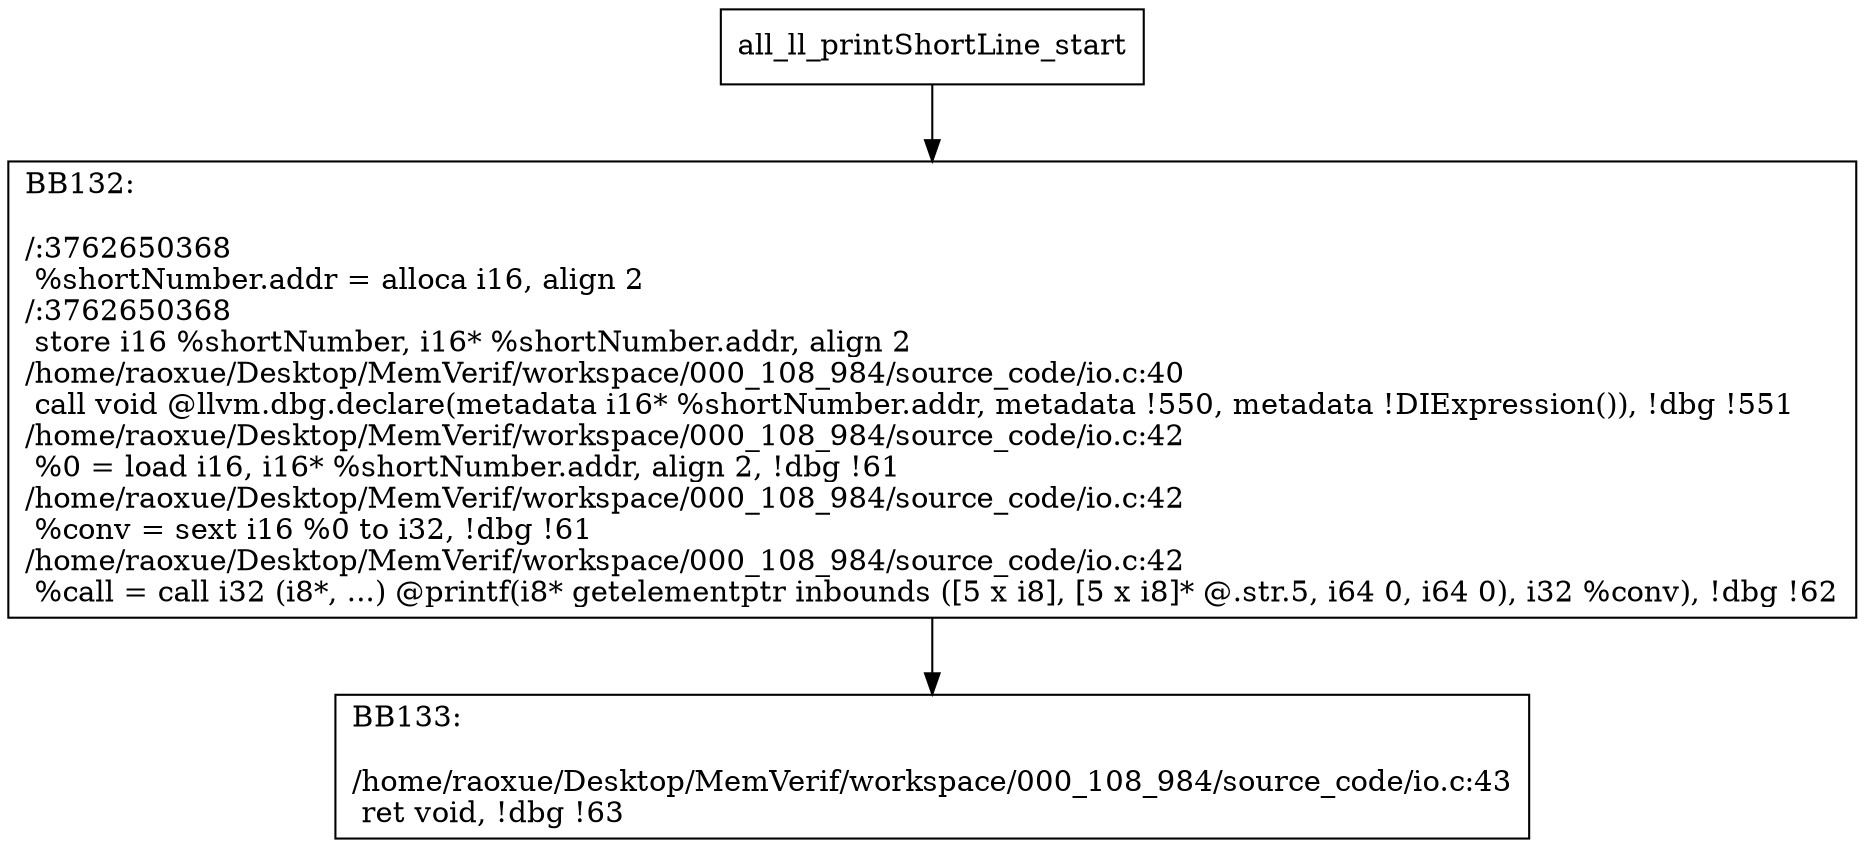 digraph "CFG for'all_ll_printShortLine' function" {
	BBall_ll_printShortLine_start[shape=record,label="{all_ll_printShortLine_start}"];
	BBall_ll_printShortLine_start-> all_ll_printShortLineBB132;
	all_ll_printShortLineBB132 [shape=record, label="{BB132:\l\l/:3762650368\l
  %shortNumber.addr = alloca i16, align 2\l
/:3762650368\l
  store i16 %shortNumber, i16* %shortNumber.addr, align 2\l
/home/raoxue/Desktop/MemVerif/workspace/000_108_984/source_code/io.c:40\l
  call void @llvm.dbg.declare(metadata i16* %shortNumber.addr, metadata !550, metadata !DIExpression()), !dbg !551\l
/home/raoxue/Desktop/MemVerif/workspace/000_108_984/source_code/io.c:42\l
  %0 = load i16, i16* %shortNumber.addr, align 2, !dbg !61\l
/home/raoxue/Desktop/MemVerif/workspace/000_108_984/source_code/io.c:42\l
  %conv = sext i16 %0 to i32, !dbg !61\l
/home/raoxue/Desktop/MemVerif/workspace/000_108_984/source_code/io.c:42\l
  %call = call i32 (i8*, ...) @printf(i8* getelementptr inbounds ([5 x i8], [5 x i8]* @.str.5, i64 0, i64 0), i32 %conv), !dbg !62\l
}"];
	all_ll_printShortLineBB132-> all_ll_printShortLineBB133;
	all_ll_printShortLineBB133 [shape=record, label="{BB133:\l\l/home/raoxue/Desktop/MemVerif/workspace/000_108_984/source_code/io.c:43\l
  ret void, !dbg !63\l
}"];
}
